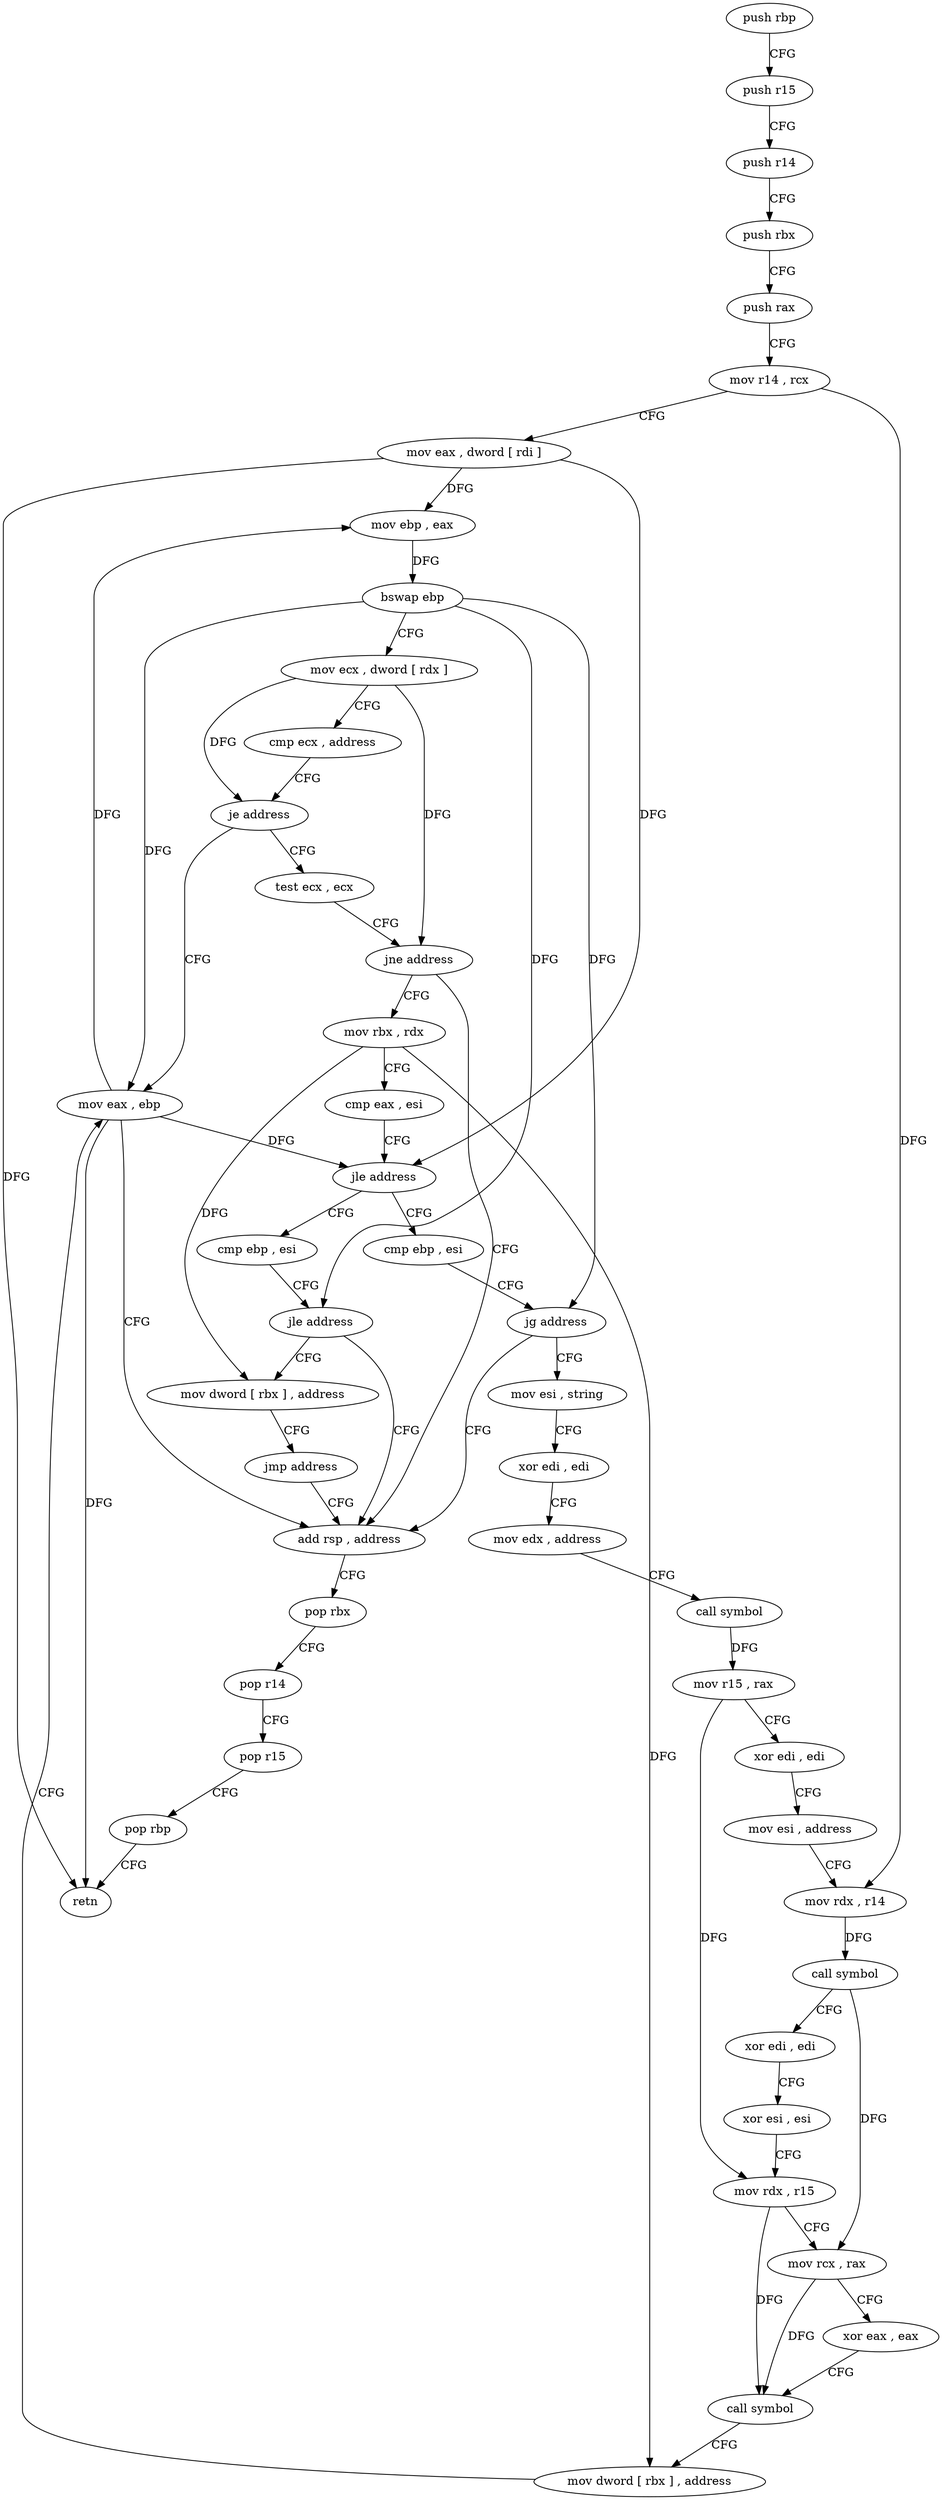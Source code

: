 digraph "func" {
"4212192" [label = "push rbp" ]
"4212193" [label = "push r15" ]
"4212195" [label = "push r14" ]
"4212197" [label = "push rbx" ]
"4212198" [label = "push rax" ]
"4212199" [label = "mov r14 , rcx" ]
"4212202" [label = "mov eax , dword [ rdi ]" ]
"4212204" [label = "mov ebp , eax" ]
"4212206" [label = "bswap ebp" ]
"4212208" [label = "mov ecx , dword [ rdx ]" ]
"4212210" [label = "cmp ecx , address" ]
"4212213" [label = "je address" ]
"4212288" [label = "mov eax , ebp" ]
"4212215" [label = "test ecx , ecx" ]
"4212290" [label = "add rsp , address" ]
"4212217" [label = "jne address" ]
"4212219" [label = "mov rbx , rdx" ]
"4212294" [label = "pop rbx" ]
"4212295" [label = "pop r14" ]
"4212297" [label = "pop r15" ]
"4212299" [label = "pop rbp" ]
"4212300" [label = "retn" ]
"4212222" [label = "cmp eax , esi" ]
"4212224" [label = "jle address" ]
"4212301" [label = "cmp ebp , esi" ]
"4212226" [label = "cmp ebp , esi" ]
"4212303" [label = "jle address" ]
"4212305" [label = "mov dword [ rbx ] , address" ]
"4212228" [label = "jg address" ]
"4212230" [label = "mov esi , string" ]
"4212311" [label = "jmp address" ]
"4212235" [label = "xor edi , edi" ]
"4212237" [label = "mov edx , address" ]
"4212242" [label = "call symbol" ]
"4212247" [label = "mov r15 , rax" ]
"4212250" [label = "xor edi , edi" ]
"4212252" [label = "mov esi , address" ]
"4212257" [label = "mov rdx , r14" ]
"4212260" [label = "call symbol" ]
"4212265" [label = "xor edi , edi" ]
"4212267" [label = "xor esi , esi" ]
"4212269" [label = "mov rdx , r15" ]
"4212272" [label = "mov rcx , rax" ]
"4212275" [label = "xor eax , eax" ]
"4212277" [label = "call symbol" ]
"4212282" [label = "mov dword [ rbx ] , address" ]
"4212192" -> "4212193" [ label = "CFG" ]
"4212193" -> "4212195" [ label = "CFG" ]
"4212195" -> "4212197" [ label = "CFG" ]
"4212197" -> "4212198" [ label = "CFG" ]
"4212198" -> "4212199" [ label = "CFG" ]
"4212199" -> "4212202" [ label = "CFG" ]
"4212199" -> "4212257" [ label = "DFG" ]
"4212202" -> "4212204" [ label = "DFG" ]
"4212202" -> "4212300" [ label = "DFG" ]
"4212202" -> "4212224" [ label = "DFG" ]
"4212204" -> "4212206" [ label = "DFG" ]
"4212206" -> "4212208" [ label = "CFG" ]
"4212206" -> "4212288" [ label = "DFG" ]
"4212206" -> "4212303" [ label = "DFG" ]
"4212206" -> "4212228" [ label = "DFG" ]
"4212208" -> "4212210" [ label = "CFG" ]
"4212208" -> "4212213" [ label = "DFG" ]
"4212208" -> "4212217" [ label = "DFG" ]
"4212210" -> "4212213" [ label = "CFG" ]
"4212213" -> "4212288" [ label = "CFG" ]
"4212213" -> "4212215" [ label = "CFG" ]
"4212288" -> "4212290" [ label = "CFG" ]
"4212288" -> "4212204" [ label = "DFG" ]
"4212288" -> "4212300" [ label = "DFG" ]
"4212288" -> "4212224" [ label = "DFG" ]
"4212215" -> "4212217" [ label = "CFG" ]
"4212290" -> "4212294" [ label = "CFG" ]
"4212217" -> "4212290" [ label = "CFG" ]
"4212217" -> "4212219" [ label = "CFG" ]
"4212219" -> "4212222" [ label = "CFG" ]
"4212219" -> "4212305" [ label = "DFG" ]
"4212219" -> "4212282" [ label = "DFG" ]
"4212294" -> "4212295" [ label = "CFG" ]
"4212295" -> "4212297" [ label = "CFG" ]
"4212297" -> "4212299" [ label = "CFG" ]
"4212299" -> "4212300" [ label = "CFG" ]
"4212222" -> "4212224" [ label = "CFG" ]
"4212224" -> "4212301" [ label = "CFG" ]
"4212224" -> "4212226" [ label = "CFG" ]
"4212301" -> "4212303" [ label = "CFG" ]
"4212226" -> "4212228" [ label = "CFG" ]
"4212303" -> "4212290" [ label = "CFG" ]
"4212303" -> "4212305" [ label = "CFG" ]
"4212305" -> "4212311" [ label = "CFG" ]
"4212228" -> "4212290" [ label = "CFG" ]
"4212228" -> "4212230" [ label = "CFG" ]
"4212230" -> "4212235" [ label = "CFG" ]
"4212311" -> "4212290" [ label = "CFG" ]
"4212235" -> "4212237" [ label = "CFG" ]
"4212237" -> "4212242" [ label = "CFG" ]
"4212242" -> "4212247" [ label = "DFG" ]
"4212247" -> "4212250" [ label = "CFG" ]
"4212247" -> "4212269" [ label = "DFG" ]
"4212250" -> "4212252" [ label = "CFG" ]
"4212252" -> "4212257" [ label = "CFG" ]
"4212257" -> "4212260" [ label = "DFG" ]
"4212260" -> "4212265" [ label = "CFG" ]
"4212260" -> "4212272" [ label = "DFG" ]
"4212265" -> "4212267" [ label = "CFG" ]
"4212267" -> "4212269" [ label = "CFG" ]
"4212269" -> "4212272" [ label = "CFG" ]
"4212269" -> "4212277" [ label = "DFG" ]
"4212272" -> "4212275" [ label = "CFG" ]
"4212272" -> "4212277" [ label = "DFG" ]
"4212275" -> "4212277" [ label = "CFG" ]
"4212277" -> "4212282" [ label = "CFG" ]
"4212282" -> "4212288" [ label = "CFG" ]
}
